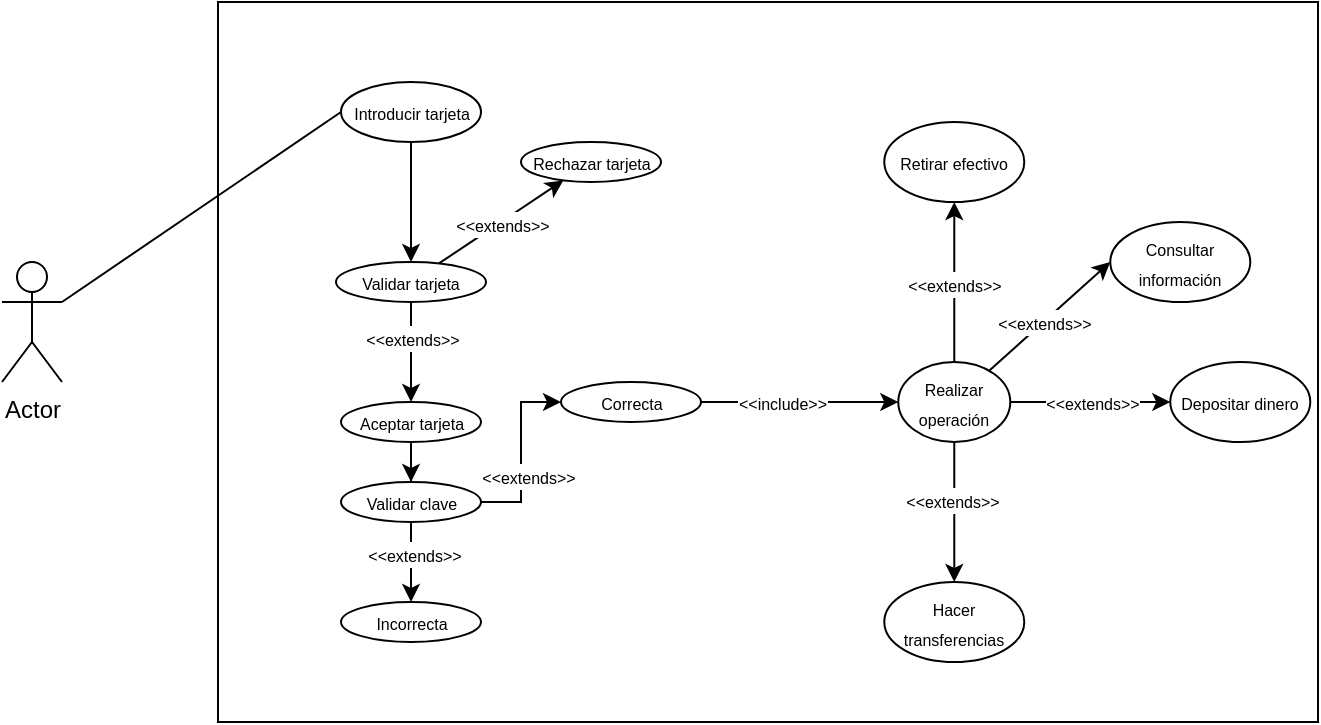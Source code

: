 <mxfile version="27.0.8">
  <diagram name="Página-1" id="RibSf23np1vOqyg8qmN7">
    <mxGraphModel dx="679" dy="722" grid="1" gridSize="10" guides="1" tooltips="1" connect="1" arrows="1" fold="1" page="1" pageScale="1" pageWidth="827" pageHeight="1169" math="0" shadow="0">
      <root>
        <mxCell id="0" />
        <mxCell id="1" parent="0" />
        <mxCell id="wdcKyTHdO8q3gPyHCcQ0-82" value="" style="rounded=0;whiteSpace=wrap;html=1;" vertex="1" parent="1">
          <mxGeometry x="138" y="90" width="550" height="360" as="geometry" />
        </mxCell>
        <mxCell id="wdcKyTHdO8q3gPyHCcQ0-83" value="Actor" style="shape=umlActor;verticalLabelPosition=bottom;verticalAlign=top;html=1;outlineConnect=0;" vertex="1" parent="1">
          <mxGeometry x="30" y="220" width="30" height="60" as="geometry" />
        </mxCell>
        <mxCell id="wdcKyTHdO8q3gPyHCcQ0-90" style="edgeStyle=orthogonalEdgeStyle;rounded=0;orthogonalLoop=1;jettySize=auto;html=1;exitX=0.5;exitY=1;exitDx=0;exitDy=0;entryX=0.5;entryY=0;entryDx=0;entryDy=0;" edge="1" parent="1" source="wdcKyTHdO8q3gPyHCcQ0-85" target="wdcKyTHdO8q3gPyHCcQ0-88">
          <mxGeometry relative="1" as="geometry" />
        </mxCell>
        <mxCell id="wdcKyTHdO8q3gPyHCcQ0-85" value="&lt;font style=&quot;font-size: 8px;&quot;&gt;Introducir tarjeta&lt;/font&gt;" style="ellipse;whiteSpace=wrap;html=1;" vertex="1" parent="1">
          <mxGeometry x="199.5" y="130" width="70" height="30" as="geometry" />
        </mxCell>
        <mxCell id="wdcKyTHdO8q3gPyHCcQ0-87" value="" style="endArrow=none;html=1;rounded=0;entryX=0;entryY=0.5;entryDx=0;entryDy=0;exitX=1;exitY=0.333;exitDx=0;exitDy=0;exitPerimeter=0;" edge="1" parent="1" source="wdcKyTHdO8q3gPyHCcQ0-83" target="wdcKyTHdO8q3gPyHCcQ0-85">
          <mxGeometry width="50" height="50" relative="1" as="geometry">
            <mxPoint x="220" y="280" as="sourcePoint" />
            <mxPoint x="270" y="230" as="targetPoint" />
          </mxGeometry>
        </mxCell>
        <mxCell id="wdcKyTHdO8q3gPyHCcQ0-94" style="rounded=0;orthogonalLoop=1;jettySize=auto;html=1;" edge="1" parent="1" source="wdcKyTHdO8q3gPyHCcQ0-88" target="wdcKyTHdO8q3gPyHCcQ0-92">
          <mxGeometry relative="1" as="geometry" />
        </mxCell>
        <mxCell id="wdcKyTHdO8q3gPyHCcQ0-95" value="&lt;font style=&quot;font-size: 8px;&quot;&gt;&amp;lt;&amp;lt;extends&amp;gt;&amp;gt;&lt;/font&gt;" style="edgeLabel;html=1;align=center;verticalAlign=middle;resizable=0;points=[];" vertex="1" connectable="0" parent="wdcKyTHdO8q3gPyHCcQ0-94">
          <mxGeometry x="0.004" y="-1" relative="1" as="geometry">
            <mxPoint as="offset" />
          </mxGeometry>
        </mxCell>
        <mxCell id="wdcKyTHdO8q3gPyHCcQ0-97" style="edgeStyle=orthogonalEdgeStyle;rounded=0;orthogonalLoop=1;jettySize=auto;html=1;entryX=0.5;entryY=0;entryDx=0;entryDy=0;" edge="1" parent="1" source="wdcKyTHdO8q3gPyHCcQ0-88" target="wdcKyTHdO8q3gPyHCcQ0-96">
          <mxGeometry relative="1" as="geometry" />
        </mxCell>
        <mxCell id="wdcKyTHdO8q3gPyHCcQ0-98" value="&lt;font style=&quot;font-size: 8px;&quot;&gt;&amp;lt;&amp;lt;extends&amp;gt;&amp;gt;&lt;/font&gt;" style="edgeLabel;html=1;align=center;verticalAlign=middle;resizable=0;points=[];" vertex="1" connectable="0" parent="wdcKyTHdO8q3gPyHCcQ0-97">
          <mxGeometry x="-0.277" relative="1" as="geometry">
            <mxPoint as="offset" />
          </mxGeometry>
        </mxCell>
        <mxCell id="wdcKyTHdO8q3gPyHCcQ0-88" value="&lt;font style=&quot;font-size: 8px;&quot;&gt;Validar tarjeta&lt;/font&gt;" style="ellipse;whiteSpace=wrap;html=1;" vertex="1" parent="1">
          <mxGeometry x="197" y="220" width="75" height="20" as="geometry" />
        </mxCell>
        <mxCell id="wdcKyTHdO8q3gPyHCcQ0-92" value="&lt;font style=&quot;font-size: 8px;&quot;&gt;Rechazar tarjeta&lt;/font&gt;" style="ellipse;whiteSpace=wrap;html=1;" vertex="1" parent="1">
          <mxGeometry x="289.5" y="160" width="70" height="20" as="geometry" />
        </mxCell>
        <mxCell id="wdcKyTHdO8q3gPyHCcQ0-103" value="" style="edgeStyle=orthogonalEdgeStyle;rounded=0;orthogonalLoop=1;jettySize=auto;html=1;" edge="1" parent="1" source="wdcKyTHdO8q3gPyHCcQ0-96" target="wdcKyTHdO8q3gPyHCcQ0-101">
          <mxGeometry relative="1" as="geometry" />
        </mxCell>
        <mxCell id="wdcKyTHdO8q3gPyHCcQ0-96" value="&lt;font style=&quot;font-size: 8px;&quot;&gt;Aceptar tarjeta&lt;/font&gt;" style="ellipse;whiteSpace=wrap;html=1;" vertex="1" parent="1">
          <mxGeometry x="199.5" y="290" width="70" height="20" as="geometry" />
        </mxCell>
        <mxCell id="wdcKyTHdO8q3gPyHCcQ0-106" style="rounded=0;orthogonalLoop=1;jettySize=auto;html=1;entryX=0.5;entryY=0;entryDx=0;entryDy=0;" edge="1" parent="1" source="wdcKyTHdO8q3gPyHCcQ0-101" target="wdcKyTHdO8q3gPyHCcQ0-104">
          <mxGeometry relative="1" as="geometry" />
        </mxCell>
        <mxCell id="wdcKyTHdO8q3gPyHCcQ0-114" value="&lt;font style=&quot;font-size: 8px;&quot;&gt;&amp;lt;&amp;lt;extends&amp;gt;&amp;gt;&lt;/font&gt;" style="edgeLabel;html=1;align=center;verticalAlign=middle;resizable=0;points=[];" vertex="1" connectable="0" parent="wdcKyTHdO8q3gPyHCcQ0-106">
          <mxGeometry x="-0.201" y="1" relative="1" as="geometry">
            <mxPoint as="offset" />
          </mxGeometry>
        </mxCell>
        <mxCell id="wdcKyTHdO8q3gPyHCcQ0-109" style="edgeStyle=orthogonalEdgeStyle;rounded=0;orthogonalLoop=1;jettySize=auto;html=1;entryX=0;entryY=0.5;entryDx=0;entryDy=0;" edge="1" parent="1" source="wdcKyTHdO8q3gPyHCcQ0-101" target="wdcKyTHdO8q3gPyHCcQ0-108">
          <mxGeometry relative="1" as="geometry" />
        </mxCell>
        <mxCell id="wdcKyTHdO8q3gPyHCcQ0-115" value="&lt;font style=&quot;font-size: 8px;&quot;&gt;&amp;lt;&amp;lt;extends&amp;gt;&amp;gt;&lt;/font&gt;" style="edgeLabel;html=1;align=center;verticalAlign=middle;resizable=0;points=[];" vertex="1" connectable="0" parent="wdcKyTHdO8q3gPyHCcQ0-109">
          <mxGeometry x="-0.287" y="-1" relative="1" as="geometry">
            <mxPoint x="2" y="-1" as="offset" />
          </mxGeometry>
        </mxCell>
        <mxCell id="wdcKyTHdO8q3gPyHCcQ0-101" value="&lt;font style=&quot;font-size: 8px;&quot;&gt;Validar clave&lt;/font&gt;" style="ellipse;whiteSpace=wrap;html=1;" vertex="1" parent="1">
          <mxGeometry x="199.5" y="330" width="70" height="20" as="geometry" />
        </mxCell>
        <mxCell id="wdcKyTHdO8q3gPyHCcQ0-104" value="&lt;font style=&quot;font-size: 8px;&quot;&gt;Incorrecta&lt;/font&gt;" style="ellipse;whiteSpace=wrap;html=1;" vertex="1" parent="1">
          <mxGeometry x="199.5" y="390" width="70" height="20" as="geometry" />
        </mxCell>
        <mxCell id="wdcKyTHdO8q3gPyHCcQ0-119" value="" style="edgeStyle=orthogonalEdgeStyle;rounded=0;orthogonalLoop=1;jettySize=auto;html=1;" edge="1" parent="1" source="wdcKyTHdO8q3gPyHCcQ0-108" target="wdcKyTHdO8q3gPyHCcQ0-118">
          <mxGeometry relative="1" as="geometry" />
        </mxCell>
        <mxCell id="wdcKyTHdO8q3gPyHCcQ0-135" value="&lt;font style=&quot;font-size: 8px;&quot;&gt;&amp;lt;&amp;lt;include&amp;gt;&amp;gt;&lt;/font&gt;" style="edgeLabel;html=1;align=center;verticalAlign=middle;resizable=0;points=[];" vertex="1" connectable="0" parent="wdcKyTHdO8q3gPyHCcQ0-119">
          <mxGeometry x="-0.284" y="-1" relative="1" as="geometry">
            <mxPoint x="5" y="-1" as="offset" />
          </mxGeometry>
        </mxCell>
        <mxCell id="wdcKyTHdO8q3gPyHCcQ0-108" value="&lt;font style=&quot;font-size: 8px;&quot;&gt;Correcta&lt;/font&gt;" style="ellipse;whiteSpace=wrap;html=1;" vertex="1" parent="1">
          <mxGeometry x="309.5" y="280" width="70" height="20" as="geometry" />
        </mxCell>
        <mxCell id="wdcKyTHdO8q3gPyHCcQ0-121" value="" style="edgeStyle=orthogonalEdgeStyle;rounded=0;orthogonalLoop=1;jettySize=auto;html=1;" edge="1" parent="1" source="wdcKyTHdO8q3gPyHCcQ0-118" target="wdcKyTHdO8q3gPyHCcQ0-120">
          <mxGeometry relative="1" as="geometry" />
        </mxCell>
        <mxCell id="wdcKyTHdO8q3gPyHCcQ0-124" value="&lt;font style=&quot;font-size: 8px;&quot;&gt;&amp;lt;&amp;lt;extends&amp;gt;&amp;gt;&lt;/font&gt;" style="edgeLabel;html=1;align=center;verticalAlign=middle;resizable=0;points=[];" vertex="1" connectable="0" parent="wdcKyTHdO8q3gPyHCcQ0-121">
          <mxGeometry x="-0.015" relative="1" as="geometry">
            <mxPoint as="offset" />
          </mxGeometry>
        </mxCell>
        <mxCell id="wdcKyTHdO8q3gPyHCcQ0-123" value="" style="edgeStyle=orthogonalEdgeStyle;rounded=0;orthogonalLoop=1;jettySize=auto;html=1;" edge="1" parent="1" source="wdcKyTHdO8q3gPyHCcQ0-118" target="wdcKyTHdO8q3gPyHCcQ0-122">
          <mxGeometry relative="1" as="geometry" />
        </mxCell>
        <mxCell id="wdcKyTHdO8q3gPyHCcQ0-125" value="&lt;font style=&quot;font-size: 8px;&quot;&gt;&amp;lt;&amp;lt;extends&amp;gt;&amp;gt;&lt;/font&gt;" style="edgeLabel;html=1;align=center;verticalAlign=middle;resizable=0;points=[];" vertex="1" connectable="0" parent="wdcKyTHdO8q3gPyHCcQ0-123">
          <mxGeometry x="-0.343" y="-1" relative="1" as="geometry">
            <mxPoint x="14" y="-1" as="offset" />
          </mxGeometry>
        </mxCell>
        <mxCell id="wdcKyTHdO8q3gPyHCcQ0-127" style="edgeStyle=orthogonalEdgeStyle;rounded=0;orthogonalLoop=1;jettySize=auto;html=1;" edge="1" parent="1" source="wdcKyTHdO8q3gPyHCcQ0-118" target="wdcKyTHdO8q3gPyHCcQ0-126">
          <mxGeometry relative="1" as="geometry" />
        </mxCell>
        <mxCell id="wdcKyTHdO8q3gPyHCcQ0-128" value="&lt;font style=&quot;font-size: 8px;&quot;&gt;&amp;lt;&amp;lt;extends&amp;gt;&amp;gt;&lt;/font&gt;" style="edgeLabel;html=1;align=center;verticalAlign=middle;resizable=0;points=[];" vertex="1" connectable="0" parent="wdcKyTHdO8q3gPyHCcQ0-127">
          <mxGeometry x="-0.177" y="-1" relative="1" as="geometry">
            <mxPoint as="offset" />
          </mxGeometry>
        </mxCell>
        <mxCell id="wdcKyTHdO8q3gPyHCcQ0-132" style="rounded=0;orthogonalLoop=1;jettySize=auto;html=1;entryX=0;entryY=0.5;entryDx=0;entryDy=0;" edge="1" parent="1" source="wdcKyTHdO8q3gPyHCcQ0-118" target="wdcKyTHdO8q3gPyHCcQ0-131">
          <mxGeometry relative="1" as="geometry" />
        </mxCell>
        <mxCell id="wdcKyTHdO8q3gPyHCcQ0-133" value="&lt;font style=&quot;font-size: 8px;&quot;&gt;&amp;lt;&amp;lt;extends&amp;gt;&amp;gt;&lt;/font&gt;" style="edgeLabel;html=1;align=center;verticalAlign=middle;resizable=0;points=[];" vertex="1" connectable="0" parent="wdcKyTHdO8q3gPyHCcQ0-132">
          <mxGeometry x="-0.102" relative="1" as="geometry">
            <mxPoint as="offset" />
          </mxGeometry>
        </mxCell>
        <mxCell id="wdcKyTHdO8q3gPyHCcQ0-118" value="&lt;div&gt;&lt;font style=&quot;font-size: 8px;&quot;&gt;Realizar operación&lt;/font&gt;&lt;/div&gt;" style="ellipse;whiteSpace=wrap;html=1;" vertex="1" parent="1">
          <mxGeometry x="478.14" y="270" width="56" height="40" as="geometry" />
        </mxCell>
        <mxCell id="wdcKyTHdO8q3gPyHCcQ0-120" value="&lt;div&gt;&lt;font style=&quot;font-size: 8px;&quot;&gt;Retirar efectivo&lt;/font&gt;&lt;/div&gt;" style="ellipse;whiteSpace=wrap;html=1;" vertex="1" parent="1">
          <mxGeometry x="471.14" y="150" width="70" height="40" as="geometry" />
        </mxCell>
        <mxCell id="wdcKyTHdO8q3gPyHCcQ0-122" value="&lt;font style=&quot;font-size: 8px;&quot;&gt;Depositar dinero&lt;/font&gt;" style="ellipse;whiteSpace=wrap;html=1;" vertex="1" parent="1">
          <mxGeometry x="614.14" y="270" width="70" height="40" as="geometry" />
        </mxCell>
        <mxCell id="wdcKyTHdO8q3gPyHCcQ0-126" value="&lt;div&gt;&lt;font style=&quot;font-size: 8px;&quot;&gt;Hacer transferencias&lt;/font&gt;&lt;/div&gt;" style="ellipse;whiteSpace=wrap;html=1;" vertex="1" parent="1">
          <mxGeometry x="471.14" y="380" width="70" height="40" as="geometry" />
        </mxCell>
        <mxCell id="wdcKyTHdO8q3gPyHCcQ0-131" value="&lt;font style=&quot;font-size: 8px;&quot;&gt;Consultar información&lt;/font&gt;" style="ellipse;whiteSpace=wrap;html=1;" vertex="1" parent="1">
          <mxGeometry x="584.14" y="200" width="70" height="40" as="geometry" />
        </mxCell>
      </root>
    </mxGraphModel>
  </diagram>
</mxfile>
